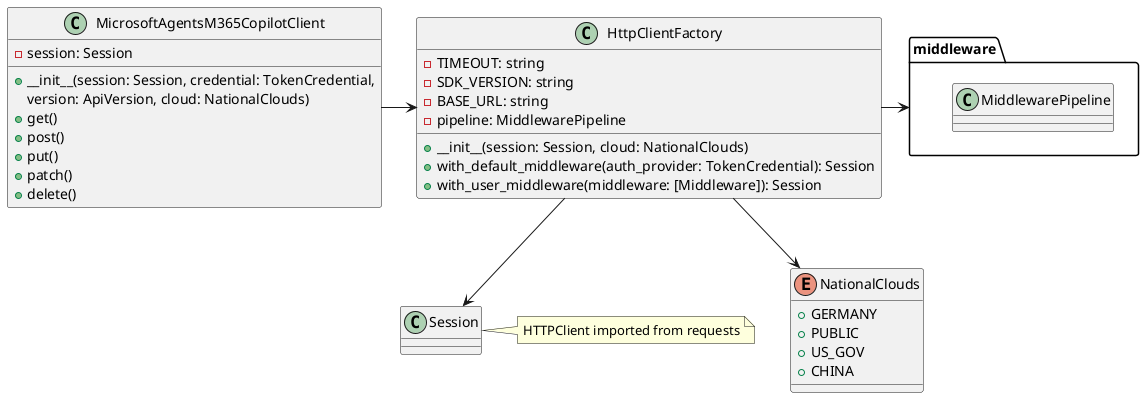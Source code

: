 @startuml ClientFactory
enum NationalClouds {
  +GERMANY
  +PUBLIC
  +US_GOV
  +CHINA
}

class HttpClientFactory {
  -TIMEOUT: string
  -SDK_VERSION: string
  -BASE_URL: string
  -pipeline: MiddlewarePipeline

  +__init__(session: Session, cloud: NationalClouds)
  +with_default_middleware(auth_provider: TokenCredential): Session
  +with_user_middleware(middleware: [Middleware]): Session
}


class Session {}

class MicrosoftAgentsM365CopilotClient {
  -session: Session

  +__init__(session: Session, credential: TokenCredential,
   version: ApiVersion, cloud: NationalClouds)
  +get()
  +post()
  +put()
  +patch()
  +delete()
}

package "middleware" {
  class MiddlewarePipeline {}
}

HttpClientFactory --> NationalClouds
HttpClientFactory -right-> middleware
HttpClientFactory --> Session

MicrosoftAgentsM365CopilotClient -right-> HttpClientFactory

note right of Session: HTTPClient imported from requests
@enduml
